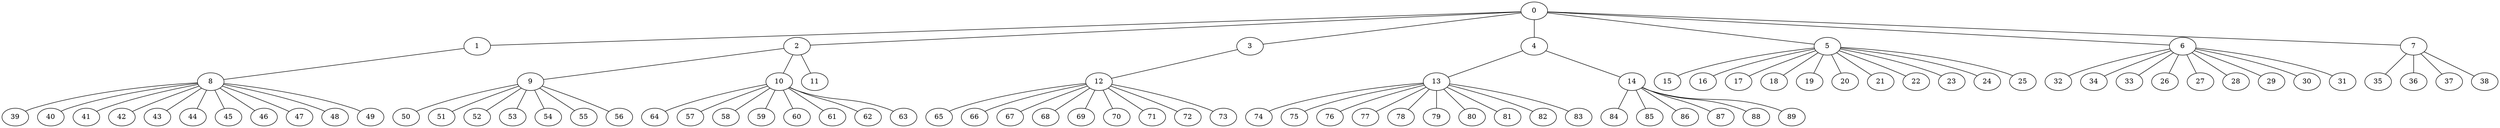 
graph graphname {
    0 -- 1
0 -- 2
0 -- 3
0 -- 4
0 -- 5
0 -- 6
0 -- 7
1 -- 8
2 -- 9
2 -- 10
2 -- 11
3 -- 12
4 -- 13
4 -- 14
5 -- 15
5 -- 16
5 -- 17
5 -- 18
5 -- 19
5 -- 20
5 -- 21
5 -- 22
5 -- 23
5 -- 24
5 -- 25
6 -- 32
6 -- 34
6 -- 33
6 -- 26
6 -- 27
6 -- 28
6 -- 29
6 -- 30
6 -- 31
7 -- 35
7 -- 36
7 -- 37
7 -- 38
8 -- 39
8 -- 40
8 -- 41
8 -- 42
8 -- 43
8 -- 44
8 -- 45
8 -- 46
8 -- 47
8 -- 48
8 -- 49
9 -- 50
9 -- 51
9 -- 52
9 -- 53
9 -- 54
9 -- 55
9 -- 56
10 -- 64
10 -- 57
10 -- 58
10 -- 59
10 -- 60
10 -- 61
10 -- 62
10 -- 63
12 -- 65
12 -- 66
12 -- 67
12 -- 68
12 -- 69
12 -- 70
12 -- 71
12 -- 72
12 -- 73
13 -- 74
13 -- 75
13 -- 76
13 -- 77
13 -- 78
13 -- 79
13 -- 80
13 -- 81
13 -- 82
13 -- 83
14 -- 84
14 -- 85
14 -- 86
14 -- 87
14 -- 88
14 -- 89

}
